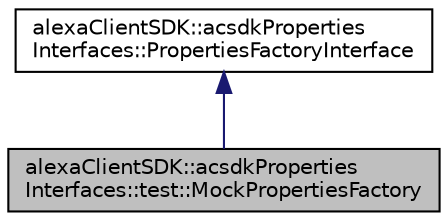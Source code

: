 digraph "alexaClientSDK::acsdkPropertiesInterfaces::test::MockPropertiesFactory"
{
  edge [fontname="Helvetica",fontsize="10",labelfontname="Helvetica",labelfontsize="10"];
  node [fontname="Helvetica",fontsize="10",shape=record];
  Node0 [label="alexaClientSDK::acsdkProperties\lInterfaces::test::MockPropertiesFactory",height=0.2,width=0.4,color="black", fillcolor="grey75", style="filled", fontcolor="black"];
  Node1 -> Node0 [dir="back",color="midnightblue",fontsize="10",style="solid",fontname="Helvetica"];
  Node1 [label="alexaClientSDK::acsdkProperties\lInterfaces::PropertiesFactoryInterface",height=0.2,width=0.4,color="black", fillcolor="white", style="filled",URL="$classalexa_client_s_d_k_1_1acsdk_properties_interfaces_1_1_properties_factory_interface.html",tooltip="Factory interface to component properties. "];
}
